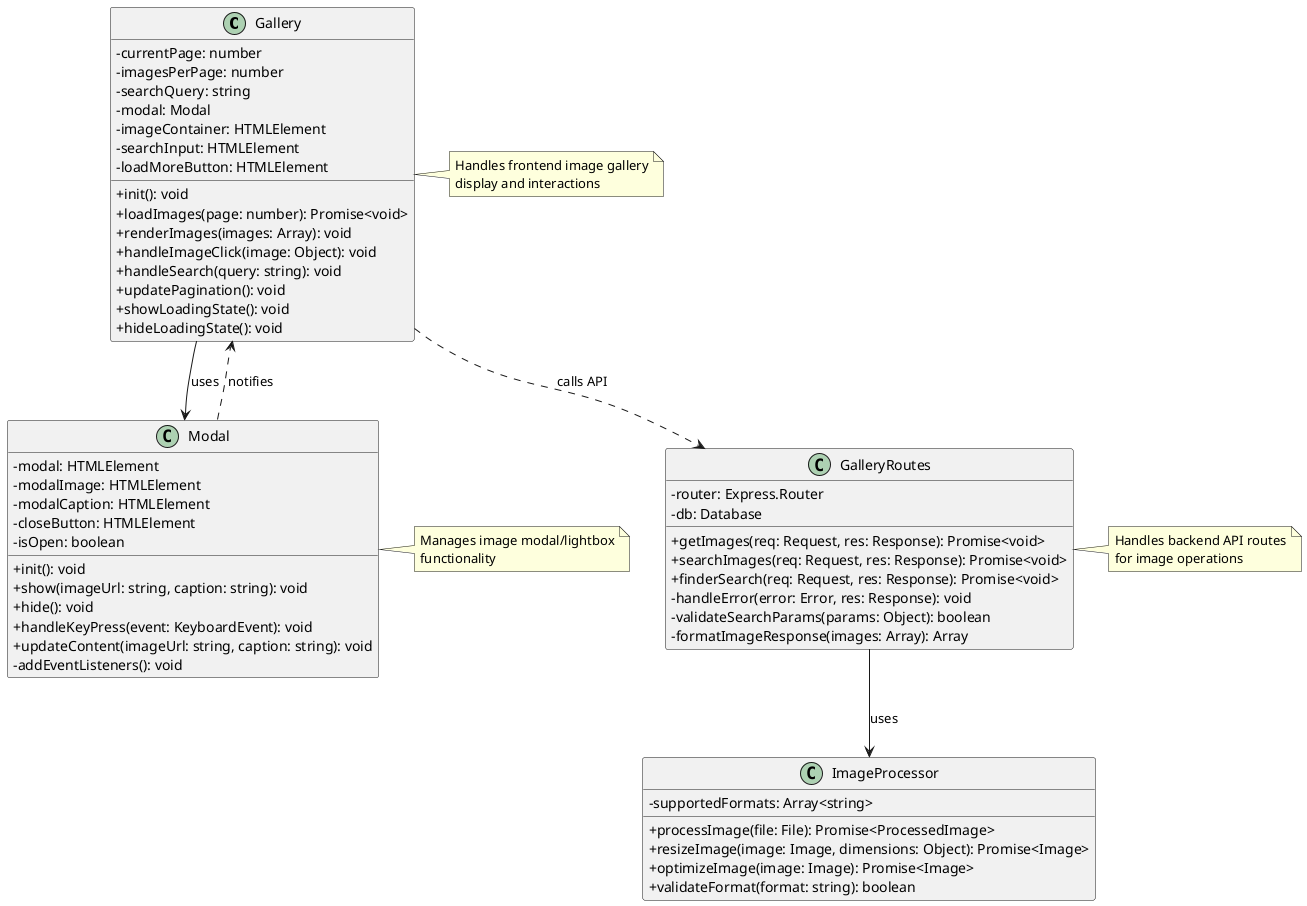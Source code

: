 @startuml Personal Website Class Diagram

skinparam classAttributeIconSize 0
skinparam classFontStyle bold
skinparam classAttributeFontStyle normal

class Gallery {
    - currentPage: number
    - imagesPerPage: number
    - searchQuery: string
    - modal: Modal
    - imageContainer: HTMLElement
    - searchInput: HTMLElement
    - loadMoreButton: HTMLElement
    + init(): void
    + loadImages(page: number): Promise<void>
    + renderImages(images: Array): void
    + handleImageClick(image: Object): void
    + handleSearch(query: string): void
    + updatePagination(): void
    + showLoadingState(): void
    + hideLoadingState(): void
}

class Modal {
    - modal: HTMLElement
    - modalImage: HTMLElement
    - modalCaption: HTMLElement
    - closeButton: HTMLElement
    - isOpen: boolean
    + init(): void
    + show(imageUrl: string, caption: string): void
    + hide(): void
    + handleKeyPress(event: KeyboardEvent): void
    + updateContent(imageUrl: string, caption: string): void
    - addEventListeners(): void
}

class GalleryRoutes {
    - router: Express.Router
    - db: Database
    + getImages(req: Request, res: Response): Promise<void>
    + searchImages(req: Request, res: Response): Promise<void>
    + finderSearch(req: Request, res: Response): Promise<void>
    - handleError(error: Error, res: Response): void
    - validateSearchParams(params: Object): boolean
    - formatImageResponse(images: Array): Array
}

class ImageProcessor {
    - supportedFormats: Array<string>
    + processImage(file: File): Promise<ProcessedImage>
    + resizeImage(image: Image, dimensions: Object): Promise<Image>
    + optimizeImage(image: Image): Promise<Image>
    + validateFormat(format: string): boolean
}

Gallery --> Modal : uses
Gallery ..> GalleryRoutes : calls API
GalleryRoutes --> ImageProcessor : uses
Modal ..> Gallery : notifies

note right of Gallery
  Handles frontend image gallery
  display and interactions
end note

note right of Modal
  Manages image modal/lightbox
  functionality
end note

note right of GalleryRoutes
  Handles backend API routes
  for image operations
end note

@enduml
